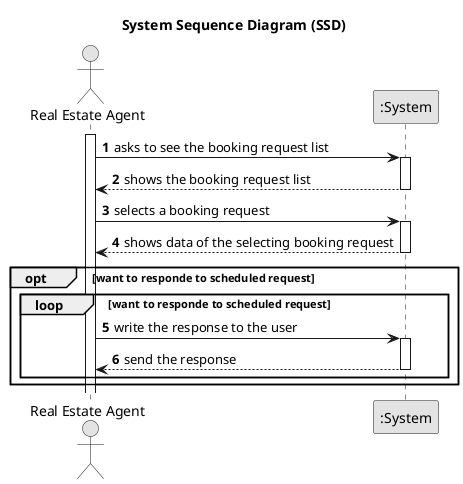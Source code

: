 @startuml
skinparam monochrome true
skinparam packageStyle rectangle
skinparam shadowing false

title System Sequence Diagram (SSD)

autonumber

actor "Real Estate Agent" as Agent
participant ":System" as System

activate Agent

    Agent -> System : asks to see the booking request list
    activate System

        System --> Agent : shows the booking request list
    deactivate System

    Agent -> System : selects a booking request
    activate System

    System --> Agent : shows data of the selecting booking request
    deactivate System

opt want to responde to scheduled request
loop want to responde to scheduled request


    Agent -> System : write the response to the user
    activate System

        System --> Agent : send the response
    deactivate System

 end
 end

@enduml